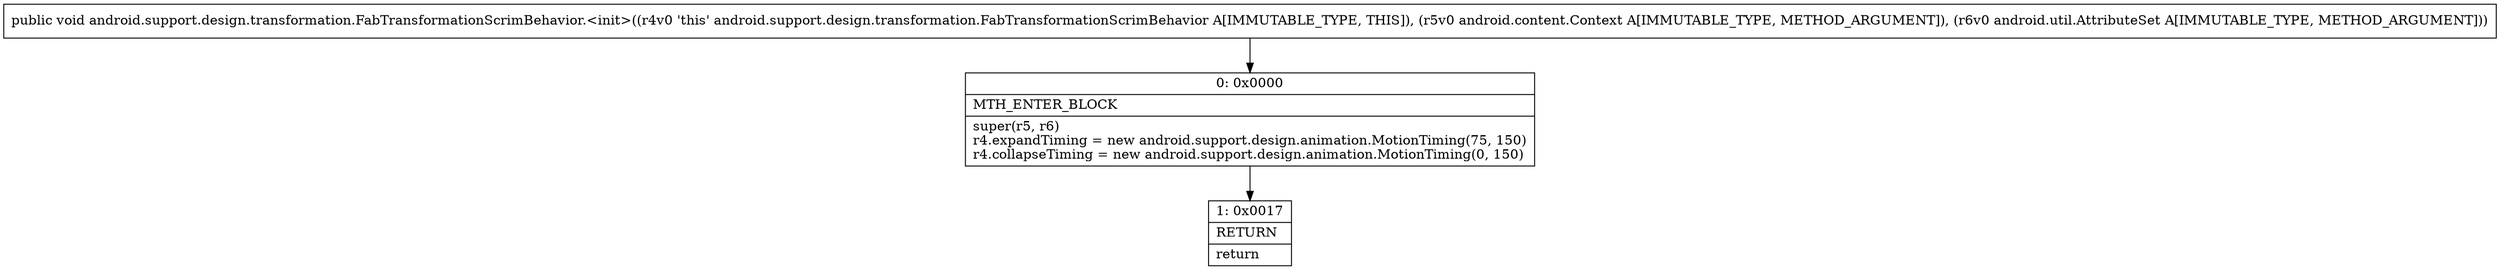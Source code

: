 digraph "CFG forandroid.support.design.transformation.FabTransformationScrimBehavior.\<init\>(Landroid\/content\/Context;Landroid\/util\/AttributeSet;)V" {
Node_0 [shape=record,label="{0\:\ 0x0000|MTH_ENTER_BLOCK\l|super(r5, r6)\lr4.expandTiming = new android.support.design.animation.MotionTiming(75, 150)\lr4.collapseTiming = new android.support.design.animation.MotionTiming(0, 150)\l}"];
Node_1 [shape=record,label="{1\:\ 0x0017|RETURN\l|return\l}"];
MethodNode[shape=record,label="{public void android.support.design.transformation.FabTransformationScrimBehavior.\<init\>((r4v0 'this' android.support.design.transformation.FabTransformationScrimBehavior A[IMMUTABLE_TYPE, THIS]), (r5v0 android.content.Context A[IMMUTABLE_TYPE, METHOD_ARGUMENT]), (r6v0 android.util.AttributeSet A[IMMUTABLE_TYPE, METHOD_ARGUMENT])) }"];
MethodNode -> Node_0;
Node_0 -> Node_1;
}

